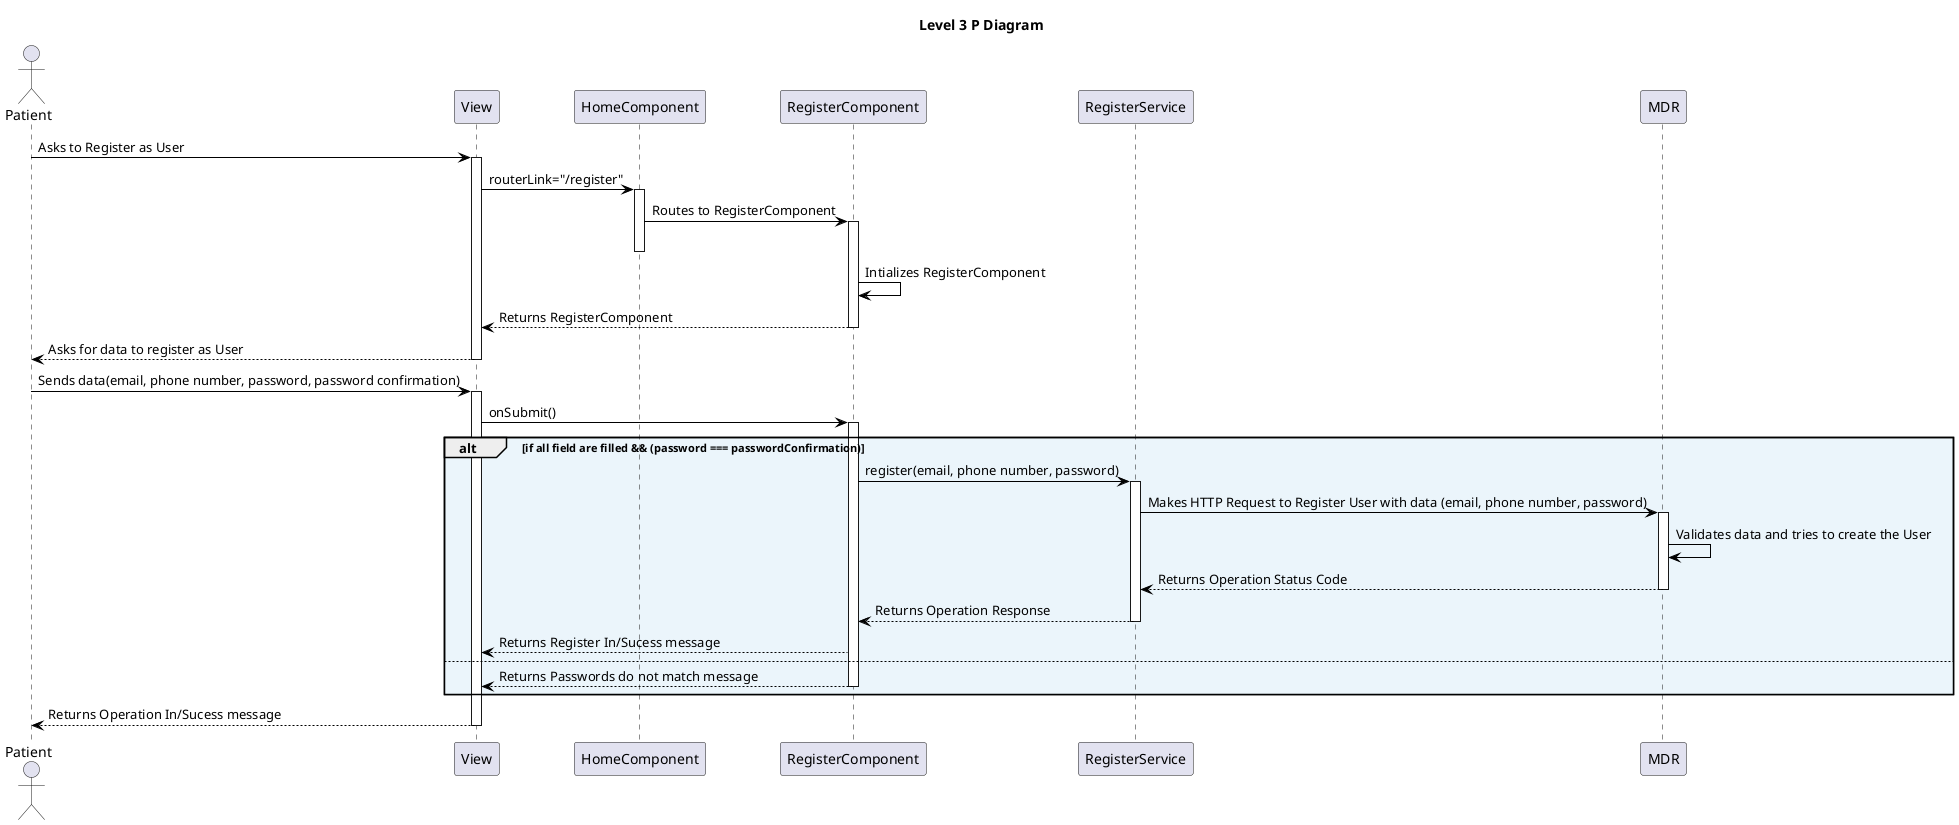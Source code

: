 @startuml level_3_FE

title Level 3 P Diagram

hide empty members
'skinparam Linetype ortho

skinparam class {
    BackgroundColor<<valueObject>> #D6EAF8
    BackgroundColor<<root>> #FDEBD0
    BackgroundColor<<service>> #D1F2EB
    BackgroundColor #FEF9E7
    ArrowColor Black
}

skinparam package {
    BackgroundColor #EBF5FB
}

actor Patient as P
participant "View" as V
participant "HomeComponent" as HC
participant "RegisterComponent" as RC
participant "RegisterService" as S
participant "MDR" as MDR

P -> V: Asks to Register as User
activate V
V -> HC: routerLink="/register"
activate HC
HC -> RC: Routes to RegisterComponent
activate RC
deactivate HC
RC -> RC: Intializes RegisterComponent
RC --> V: Returns RegisterComponent
deactivate RC
V --> P: Asks for data to register as User
deactivate V
P -> V: Sends data(email, phone number, password, password confirmation)
activate V
V -> RC: onSubmit()
activate RC
alt if all field are filled && (password === passwordConfirmation)
    RC -> S: register(email, phone number, password)
    activate S
    S -> MDR: Makes HTTP Request to Register User with data (email, phone number, password)
    activate MDR
    MDR -> MDR: Validates data and tries to create the User
    MDR --> S: Returns Operation Status Code
    deactivate MDR
    S --> RC: Returns Operation Response
    deactivate S
    RC --> V: Returns Register In/Sucess message
else
    RC --> V: Returns Passwords do not match message
    deactivate RC
end
V --> P: Returns Operation In/Sucess message
deactivate V

@enduml